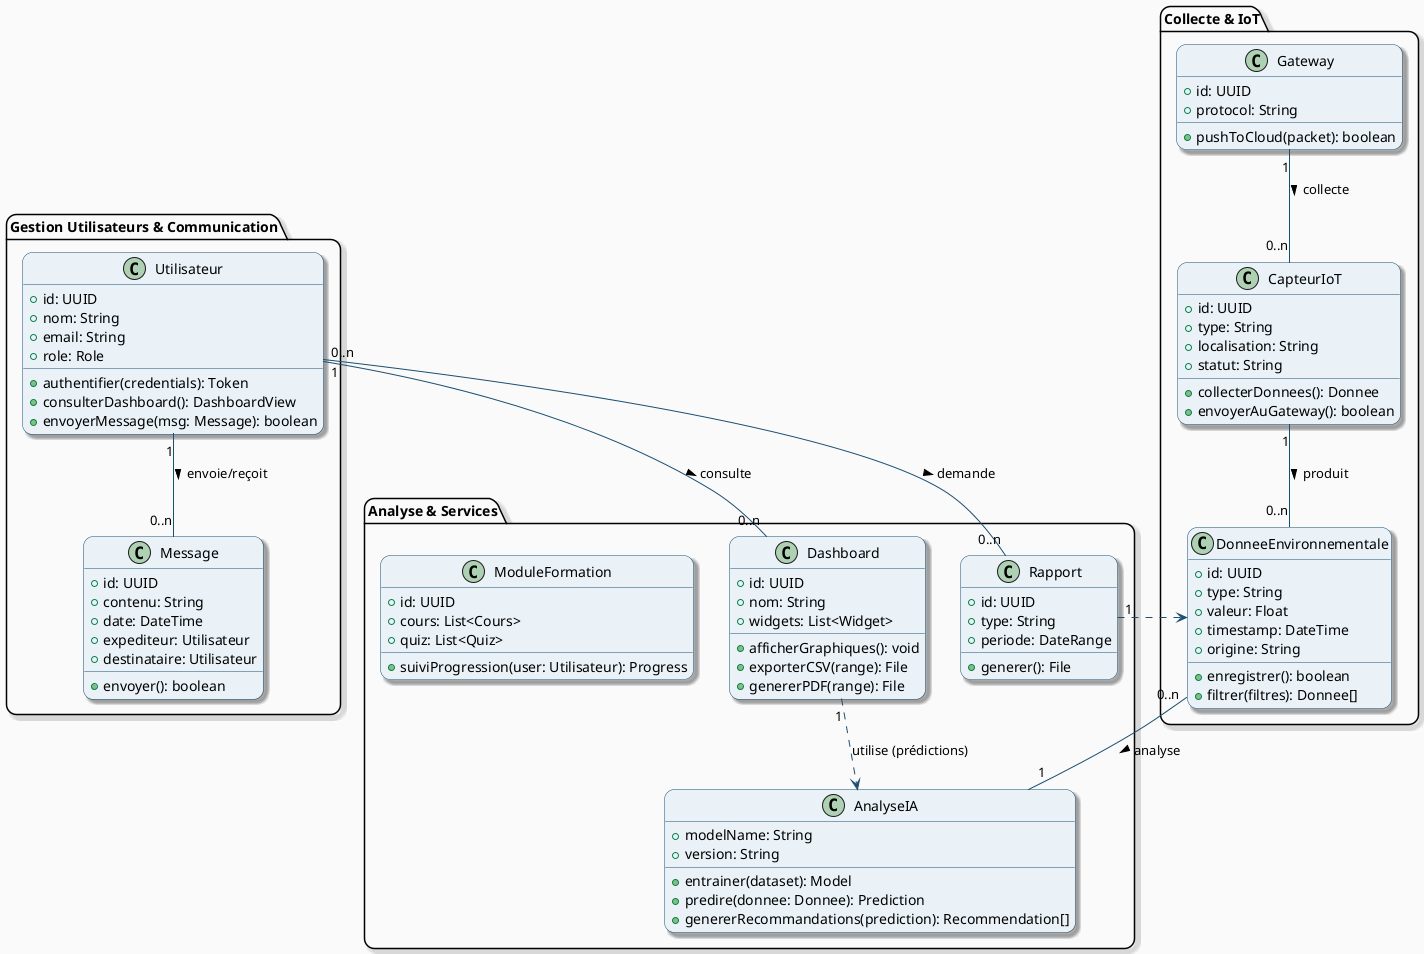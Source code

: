 @startuml Classes_MAITSO_Advanced
' ==== Style global ====
skinparam backgroundColor #FAFAFA
skinparam class {
  BackgroundColor #EAF2F8
  BorderColor #1B4F72
  ArrowColor #1B4F72
}
skinparam shadowing true
skinparam roundcorner 20
skinparam handwritten false

' ==== Packages ====
package "Gestion Utilisateurs & Communication" {
  class Utilisateur {
    +id: UUID
    +nom: String
    +email: String
    +role: Role
    +authentifier(credentials): Token
    +consulterDashboard(): DashboardView
    +envoyerMessage(msg: Message): boolean
  }

  class Message {
    +id: UUID
    +contenu: String
    +date: DateTime
    +expediteur: Utilisateur
    +destinataire: Utilisateur
    +envoyer(): boolean
  }
}

package "Collecte & IoT" {
  class CapteurIoT {
    +id: UUID
    +type: String
    +localisation: String
    +statut: String
    +collecterDonnees(): Donnee
    +envoyerAuGateway(): boolean
  }

  class DonneeEnvironnementale {
    +id: UUID
    +type: String
    +valeur: Float
    +timestamp: DateTime
    +origine: String
    +enregistrer(): boolean
    +filtrer(filtres): Donnee[]
  }

  class Gateway {
    +id: UUID
    +protocol: String
    +pushToCloud(packet): boolean
  }
}

package "Analyse & Services" {
  class AnalyseIA {
    +modelName: String
    +version: String
    +entrainer(dataset): Model
    +predire(donnee: Donnee): Prediction
    +genererRecommandations(prediction): Recommendation[]
  }

  class Dashboard {
    +id: UUID
    +nom: String
    +widgets: List<Widget>
    +afficherGraphiques(): void
    +exporterCSV(range): File
    +genererPDF(range): File
  }

  class Rapport {
    +id: UUID
    +type: String
    +periode: DateRange
    +generer(): File
  }

  class ModuleFormation {
    +id: UUID
    +cours: List<Cours>
    +quiz: List<Quiz>
    +suiviProgression(user: Utilisateur): Progress
  }
}

' ==== Relations ====
Utilisateur "1" -- "0..n" Message : envoie/reçoit >
Utilisateur "1" -- "0..n" Dashboard : consulte >
Utilisateur "0..n" -- "0..n" Rapport : demande >

CapteurIoT "1" -- "0..n" DonneeEnvironnementale : produit >
Gateway "1" -- "0..n" CapteurIoT : collecte >
DonneeEnvironnementale "0..n" -- "1" AnalyseIA : analyse >
Dashboard "1" ..> AnalyseIA : utilise (prédictions)
Rapport "1" ..> DonneeEnvironnementale

@enduml
